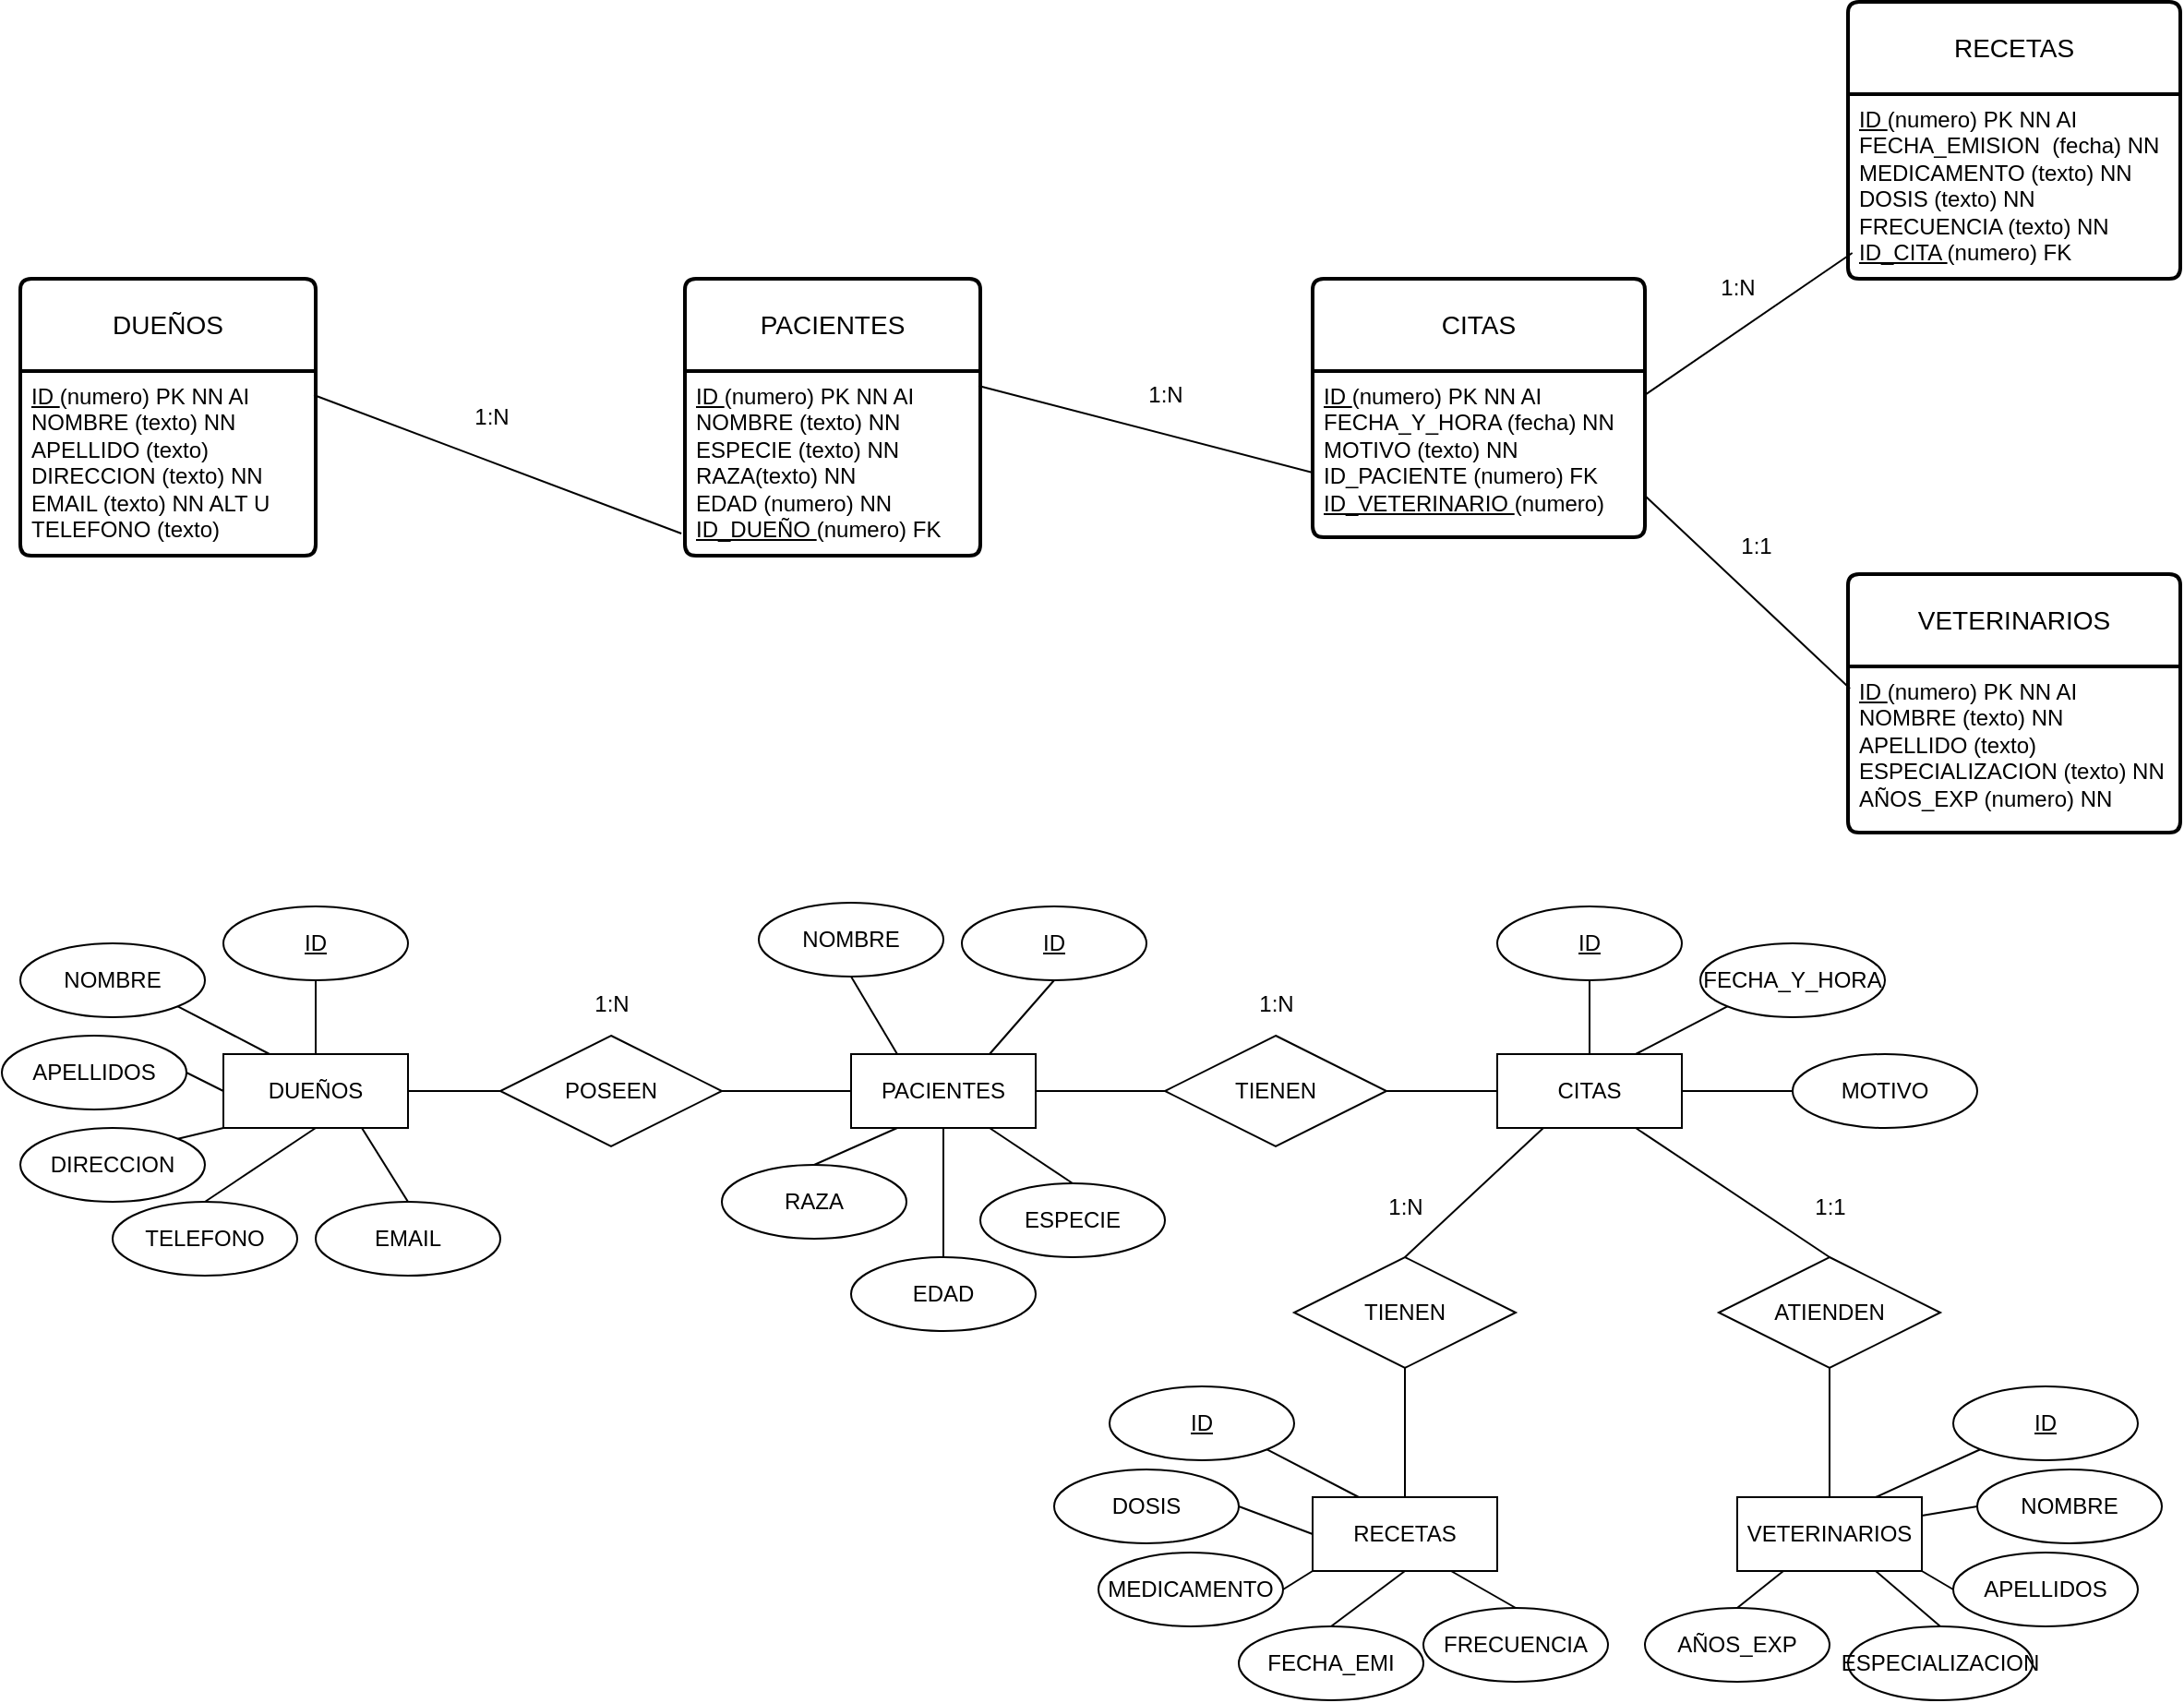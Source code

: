 <mxfile version="24.7.8">
  <diagram name="Página-1" id="VsMF1zyaqfNJRazoi-Hn">
    <mxGraphModel dx="2261" dy="2005" grid="1" gridSize="10" guides="1" tooltips="1" connect="1" arrows="1" fold="1" page="1" pageScale="1" pageWidth="827" pageHeight="1169" math="0" shadow="0">
      <root>
        <mxCell id="0" />
        <mxCell id="1" parent="0" />
        <mxCell id="E3nTgvue2_oqYDqIntTC-2" value="DUEÑOS" style="whiteSpace=wrap;html=1;align=center;" vertex="1" parent="1">
          <mxGeometry x="-110" y="320" width="100" height="40" as="geometry" />
        </mxCell>
        <mxCell id="E3nTgvue2_oqYDqIntTC-3" value="PACIENTES" style="whiteSpace=wrap;html=1;align=center;" vertex="1" parent="1">
          <mxGeometry x="230" y="320" width="100" height="40" as="geometry" />
        </mxCell>
        <mxCell id="E3nTgvue2_oqYDqIntTC-4" value="CITAS" style="whiteSpace=wrap;html=1;align=center;" vertex="1" parent="1">
          <mxGeometry x="580" y="320" width="100" height="40" as="geometry" />
        </mxCell>
        <mxCell id="E3nTgvue2_oqYDqIntTC-5" value="RECETAS" style="whiteSpace=wrap;html=1;align=center;" vertex="1" parent="1">
          <mxGeometry x="480" y="560" width="100" height="40" as="geometry" />
        </mxCell>
        <mxCell id="E3nTgvue2_oqYDqIntTC-7" value="POSEEN" style="shape=rhombus;perimeter=rhombusPerimeter;whiteSpace=wrap;html=1;align=center;" vertex="1" parent="1">
          <mxGeometry x="40" y="310" width="120" height="60" as="geometry" />
        </mxCell>
        <mxCell id="E3nTgvue2_oqYDqIntTC-8" value="TIENEN" style="shape=rhombus;perimeter=rhombusPerimeter;whiteSpace=wrap;html=1;align=center;" vertex="1" parent="1">
          <mxGeometry x="400" y="310" width="120" height="60" as="geometry" />
        </mxCell>
        <mxCell id="E3nTgvue2_oqYDqIntTC-9" value="TIENEN" style="shape=rhombus;perimeter=rhombusPerimeter;whiteSpace=wrap;html=1;align=center;" vertex="1" parent="1">
          <mxGeometry x="470" y="430" width="120" height="60" as="geometry" />
        </mxCell>
        <mxCell id="E3nTgvue2_oqYDqIntTC-10" value="ATIENDEN" style="shape=rhombus;perimeter=rhombusPerimeter;whiteSpace=wrap;html=1;align=center;" vertex="1" parent="1">
          <mxGeometry x="700" y="430" width="120" height="60" as="geometry" />
        </mxCell>
        <mxCell id="E3nTgvue2_oqYDqIntTC-11" value="&lt;u&gt;ID&lt;/u&gt;" style="ellipse;whiteSpace=wrap;html=1;align=center;" vertex="1" parent="1">
          <mxGeometry x="827" y="500" width="100" height="40" as="geometry" />
        </mxCell>
        <mxCell id="E3nTgvue2_oqYDqIntTC-12" value="&lt;u&gt;ID&lt;/u&gt;" style="ellipse;whiteSpace=wrap;html=1;align=center;" vertex="1" parent="1">
          <mxGeometry x="-110" y="240" width="100" height="40" as="geometry" />
        </mxCell>
        <mxCell id="E3nTgvue2_oqYDqIntTC-13" value="&lt;u&gt;ID&lt;/u&gt;" style="ellipse;whiteSpace=wrap;html=1;align=center;" vertex="1" parent="1">
          <mxGeometry x="580" y="240" width="100" height="40" as="geometry" />
        </mxCell>
        <mxCell id="E3nTgvue2_oqYDqIntTC-14" value="&lt;u&gt;ID&lt;/u&gt;" style="ellipse;whiteSpace=wrap;html=1;align=center;" vertex="1" parent="1">
          <mxGeometry x="290" y="240" width="100" height="40" as="geometry" />
        </mxCell>
        <mxCell id="E3nTgvue2_oqYDqIntTC-15" value="&lt;u&gt;ID&lt;/u&gt;" style="ellipse;whiteSpace=wrap;html=1;align=center;" vertex="1" parent="1">
          <mxGeometry x="370" y="500" width="100" height="40" as="geometry" />
        </mxCell>
        <mxCell id="E3nTgvue2_oqYDqIntTC-24" value="APELLIDOS" style="ellipse;whiteSpace=wrap;html=1;align=center;" vertex="1" parent="1">
          <mxGeometry x="-230" y="310" width="100" height="40" as="geometry" />
        </mxCell>
        <mxCell id="E3nTgvue2_oqYDqIntTC-6" value="VETERINARIOS" style="whiteSpace=wrap;html=1;align=center;" vertex="1" parent="1">
          <mxGeometry x="710" y="560" width="100" height="40" as="geometry" />
        </mxCell>
        <mxCell id="E3nTgvue2_oqYDqIntTC-25" value="APELLIDOS" style="ellipse;whiteSpace=wrap;html=1;align=center;" vertex="1" parent="1">
          <mxGeometry x="827" y="590" width="100" height="40" as="geometry" />
        </mxCell>
        <mxCell id="E3nTgvue2_oqYDqIntTC-27" value="DIRECCION" style="ellipse;whiteSpace=wrap;html=1;align=center;" vertex="1" parent="1">
          <mxGeometry x="-220" y="360" width="100" height="40" as="geometry" />
        </mxCell>
        <mxCell id="E3nTgvue2_oqYDqIntTC-28" value="RAZA" style="ellipse;whiteSpace=wrap;html=1;align=center;" vertex="1" parent="1">
          <mxGeometry x="160" y="380" width="100" height="40" as="geometry" />
        </mxCell>
        <mxCell id="E3nTgvue2_oqYDqIntTC-29" value="TELEFONO" style="ellipse;whiteSpace=wrap;html=1;align=center;" vertex="1" parent="1">
          <mxGeometry x="-170" y="400" width="100" height="40" as="geometry" />
        </mxCell>
        <mxCell id="E3nTgvue2_oqYDqIntTC-30" value="EMAIL" style="ellipse;whiteSpace=wrap;html=1;align=center;" vertex="1" parent="1">
          <mxGeometry x="-60" y="400" width="100" height="40" as="geometry" />
        </mxCell>
        <mxCell id="E3nTgvue2_oqYDqIntTC-31" value="1:N" style="text;html=1;align=center;verticalAlign=middle;resizable=0;points=[];autosize=1;strokeColor=none;fillColor=none;" vertex="1" parent="1">
          <mxGeometry x="80" y="278" width="40" height="30" as="geometry" />
        </mxCell>
        <mxCell id="E3nTgvue2_oqYDqIntTC-32" value="NOMBRE" style="ellipse;whiteSpace=wrap;html=1;align=center;" vertex="1" parent="1">
          <mxGeometry x="-220" y="260" width="100" height="40" as="geometry" />
        </mxCell>
        <mxCell id="E3nTgvue2_oqYDqIntTC-33" value="NOMBRE" style="ellipse;whiteSpace=wrap;html=1;align=center;" vertex="1" parent="1">
          <mxGeometry x="180" y="238" width="100" height="40" as="geometry" />
        </mxCell>
        <mxCell id="E3nTgvue2_oqYDqIntTC-34" value="NOMBRE" style="ellipse;whiteSpace=wrap;html=1;align=center;" vertex="1" parent="1">
          <mxGeometry x="840" y="545" width="100" height="40" as="geometry" />
        </mxCell>
        <mxCell id="E3nTgvue2_oqYDqIntTC-35" value="EDAD" style="ellipse;whiteSpace=wrap;html=1;align=center;" vertex="1" parent="1">
          <mxGeometry x="230" y="430" width="100" height="40" as="geometry" />
        </mxCell>
        <mxCell id="E3nTgvue2_oqYDqIntTC-36" value="ESPECIE" style="ellipse;whiteSpace=wrap;html=1;align=center;" vertex="1" parent="1">
          <mxGeometry x="300" y="390" width="100" height="40" as="geometry" />
        </mxCell>
        <mxCell id="E3nTgvue2_oqYDqIntTC-37" value="1:N" style="text;html=1;align=center;verticalAlign=middle;resizable=0;points=[];autosize=1;strokeColor=none;fillColor=none;" vertex="1" parent="1">
          <mxGeometry x="440" y="278" width="40" height="30" as="geometry" />
        </mxCell>
        <mxCell id="E3nTgvue2_oqYDqIntTC-38" value="1:N" style="text;html=1;align=center;verticalAlign=middle;resizable=0;points=[];autosize=1;strokeColor=none;fillColor=none;" vertex="1" parent="1">
          <mxGeometry x="510" y="388" width="40" height="30" as="geometry" />
        </mxCell>
        <mxCell id="E3nTgvue2_oqYDqIntTC-39" value="1:1" style="text;html=1;align=center;verticalAlign=middle;resizable=0;points=[];autosize=1;strokeColor=none;fillColor=none;" vertex="1" parent="1">
          <mxGeometry x="740" y="388" width="40" height="30" as="geometry" />
        </mxCell>
        <mxCell id="E3nTgvue2_oqYDqIntTC-40" value="FECHA_Y_HORA" style="ellipse;whiteSpace=wrap;html=1;align=center;" vertex="1" parent="1">
          <mxGeometry x="690" y="260" width="100" height="40" as="geometry" />
        </mxCell>
        <mxCell id="E3nTgvue2_oqYDqIntTC-41" value="MOTIVO" style="ellipse;whiteSpace=wrap;html=1;align=center;" vertex="1" parent="1">
          <mxGeometry x="740" y="320" width="100" height="40" as="geometry" />
        </mxCell>
        <mxCell id="E3nTgvue2_oqYDqIntTC-42" value="DOSIS" style="ellipse;whiteSpace=wrap;html=1;align=center;" vertex="1" parent="1">
          <mxGeometry x="340" y="545" width="100" height="40" as="geometry" />
        </mxCell>
        <mxCell id="E3nTgvue2_oqYDqIntTC-43" value="MEDICAMENTO" style="ellipse;whiteSpace=wrap;html=1;align=center;" vertex="1" parent="1">
          <mxGeometry x="364" y="590" width="100" height="40" as="geometry" />
        </mxCell>
        <mxCell id="E3nTgvue2_oqYDqIntTC-44" value="FECHA_EMI" style="ellipse;whiteSpace=wrap;html=1;align=center;" vertex="1" parent="1">
          <mxGeometry x="440" y="630" width="100" height="40" as="geometry" />
        </mxCell>
        <mxCell id="E3nTgvue2_oqYDqIntTC-45" value="FRECUENCIA" style="ellipse;whiteSpace=wrap;html=1;align=center;" vertex="1" parent="1">
          <mxGeometry x="540" y="620" width="100" height="40" as="geometry" />
        </mxCell>
        <mxCell id="E3nTgvue2_oqYDqIntTC-46" value="ESPECIALIZACION" style="ellipse;whiteSpace=wrap;html=1;align=center;" vertex="1" parent="1">
          <mxGeometry x="770" y="630" width="100" height="40" as="geometry" />
        </mxCell>
        <mxCell id="E3nTgvue2_oqYDqIntTC-47" value="AÑOS_EXP" style="ellipse;whiteSpace=wrap;html=1;align=center;" vertex="1" parent="1">
          <mxGeometry x="660" y="620" width="100" height="40" as="geometry" />
        </mxCell>
        <mxCell id="E3nTgvue2_oqYDqIntTC-48" value="" style="endArrow=none;html=1;rounded=0;exitX=0.5;exitY=1;exitDx=0;exitDy=0;entryX=0.5;entryY=0;entryDx=0;entryDy=0;" edge="1" parent="1" source="E3nTgvue2_oqYDqIntTC-12" target="E3nTgvue2_oqYDqIntTC-2">
          <mxGeometry relative="1" as="geometry">
            <mxPoint x="230" y="300" as="sourcePoint" />
            <mxPoint x="390" y="300" as="targetPoint" />
          </mxGeometry>
        </mxCell>
        <mxCell id="E3nTgvue2_oqYDqIntTC-49" value="" style="endArrow=none;html=1;rounded=0;exitX=1;exitY=1;exitDx=0;exitDy=0;entryX=0.25;entryY=0;entryDx=0;entryDy=0;" edge="1" parent="1" source="E3nTgvue2_oqYDqIntTC-32" target="E3nTgvue2_oqYDqIntTC-2">
          <mxGeometry relative="1" as="geometry">
            <mxPoint x="-50" y="290" as="sourcePoint" />
            <mxPoint x="-50" y="330" as="targetPoint" />
          </mxGeometry>
        </mxCell>
        <mxCell id="E3nTgvue2_oqYDqIntTC-50" value="" style="endArrow=none;html=1;rounded=0;exitX=0.75;exitY=1;exitDx=0;exitDy=0;entryX=0.5;entryY=0;entryDx=0;entryDy=0;" edge="1" parent="1" source="E3nTgvue2_oqYDqIntTC-2" target="E3nTgvue2_oqYDqIntTC-30">
          <mxGeometry relative="1" as="geometry">
            <mxPoint x="-40" y="300" as="sourcePoint" />
            <mxPoint x="-40" y="340" as="targetPoint" />
          </mxGeometry>
        </mxCell>
        <mxCell id="E3nTgvue2_oqYDqIntTC-51" value="" style="endArrow=none;html=1;rounded=0;exitX=1;exitY=0.5;exitDx=0;exitDy=0;entryX=0;entryY=0.5;entryDx=0;entryDy=0;" edge="1" parent="1" source="E3nTgvue2_oqYDqIntTC-24" target="E3nTgvue2_oqYDqIntTC-2">
          <mxGeometry relative="1" as="geometry">
            <mxPoint x="-125" y="304" as="sourcePoint" />
            <mxPoint x="-75" y="330" as="targetPoint" />
          </mxGeometry>
        </mxCell>
        <mxCell id="E3nTgvue2_oqYDqIntTC-52" value="" style="endArrow=none;html=1;rounded=0;exitX=0.5;exitY=0;exitDx=0;exitDy=0;entryX=0.5;entryY=1;entryDx=0;entryDy=0;" edge="1" parent="1" source="E3nTgvue2_oqYDqIntTC-29" target="E3nTgvue2_oqYDqIntTC-2">
          <mxGeometry relative="1" as="geometry">
            <mxPoint x="-115" y="314" as="sourcePoint" />
            <mxPoint x="-65" y="340" as="targetPoint" />
          </mxGeometry>
        </mxCell>
        <mxCell id="E3nTgvue2_oqYDqIntTC-53" value="" style="endArrow=none;html=1;rounded=0;exitX=0;exitY=1;exitDx=0;exitDy=0;entryX=1;entryY=0;entryDx=0;entryDy=0;" edge="1" parent="1" source="E3nTgvue2_oqYDqIntTC-2" target="E3nTgvue2_oqYDqIntTC-27">
          <mxGeometry relative="1" as="geometry">
            <mxPoint x="-115" y="314" as="sourcePoint" />
            <mxPoint x="-65" y="340" as="targetPoint" />
          </mxGeometry>
        </mxCell>
        <mxCell id="E3nTgvue2_oqYDqIntTC-54" value="" style="endArrow=none;html=1;rounded=0;exitX=0;exitY=0.5;exitDx=0;exitDy=0;entryX=1;entryY=0.5;entryDx=0;entryDy=0;" edge="1" parent="1" source="E3nTgvue2_oqYDqIntTC-7" target="E3nTgvue2_oqYDqIntTC-2">
          <mxGeometry relative="1" as="geometry">
            <mxPoint x="-105" y="324" as="sourcePoint" />
            <mxPoint x="-55" y="350" as="targetPoint" />
          </mxGeometry>
        </mxCell>
        <mxCell id="E3nTgvue2_oqYDqIntTC-55" value="" style="endArrow=none;html=1;rounded=0;exitX=0;exitY=0.5;exitDx=0;exitDy=0;entryX=1;entryY=0.5;entryDx=0;entryDy=0;" edge="1" parent="1" source="E3nTgvue2_oqYDqIntTC-3" target="E3nTgvue2_oqYDqIntTC-7">
          <mxGeometry relative="1" as="geometry">
            <mxPoint x="50" y="350" as="sourcePoint" />
            <mxPoint y="350" as="targetPoint" />
          </mxGeometry>
        </mxCell>
        <mxCell id="E3nTgvue2_oqYDqIntTC-56" value="" style="endArrow=none;html=1;rounded=0;exitX=0.25;exitY=1;exitDx=0;exitDy=0;entryX=0.5;entryY=0;entryDx=0;entryDy=0;" edge="1" parent="1" source="E3nTgvue2_oqYDqIntTC-3" target="E3nTgvue2_oqYDqIntTC-28">
          <mxGeometry relative="1" as="geometry">
            <mxPoint x="240" y="350" as="sourcePoint" />
            <mxPoint x="170" y="350" as="targetPoint" />
          </mxGeometry>
        </mxCell>
        <mxCell id="E3nTgvue2_oqYDqIntTC-57" value="" style="endArrow=none;html=1;rounded=0;exitX=0.25;exitY=0;exitDx=0;exitDy=0;entryX=0.5;entryY=1;entryDx=0;entryDy=0;" edge="1" parent="1" source="E3nTgvue2_oqYDqIntTC-3" target="E3nTgvue2_oqYDqIntTC-33">
          <mxGeometry relative="1" as="geometry">
            <mxPoint x="265" y="370" as="sourcePoint" />
            <mxPoint x="220" y="390" as="targetPoint" />
          </mxGeometry>
        </mxCell>
        <mxCell id="E3nTgvue2_oqYDqIntTC-58" value="" style="endArrow=none;html=1;rounded=0;exitX=0.5;exitY=1;exitDx=0;exitDy=0;entryX=0.5;entryY=0;entryDx=0;entryDy=0;" edge="1" parent="1" source="E3nTgvue2_oqYDqIntTC-3" target="E3nTgvue2_oqYDqIntTC-35">
          <mxGeometry relative="1" as="geometry">
            <mxPoint x="275" y="380" as="sourcePoint" />
            <mxPoint x="230" y="400" as="targetPoint" />
          </mxGeometry>
        </mxCell>
        <mxCell id="E3nTgvue2_oqYDqIntTC-59" value="" style="endArrow=none;html=1;rounded=0;exitX=0.75;exitY=1;exitDx=0;exitDy=0;entryX=0.5;entryY=0;entryDx=0;entryDy=0;" edge="1" parent="1" source="E3nTgvue2_oqYDqIntTC-3" target="E3nTgvue2_oqYDqIntTC-36">
          <mxGeometry relative="1" as="geometry">
            <mxPoint x="285" y="390" as="sourcePoint" />
            <mxPoint x="240" y="410" as="targetPoint" />
          </mxGeometry>
        </mxCell>
        <mxCell id="E3nTgvue2_oqYDqIntTC-61" value="" style="endArrow=none;html=1;rounded=0;exitX=0.5;exitY=1;exitDx=0;exitDy=0;entryX=0.75;entryY=0;entryDx=0;entryDy=0;" edge="1" parent="1" source="E3nTgvue2_oqYDqIntTC-14" target="E3nTgvue2_oqYDqIntTC-3">
          <mxGeometry relative="1" as="geometry">
            <mxPoint x="275" y="380" as="sourcePoint" />
            <mxPoint x="230" y="400" as="targetPoint" />
          </mxGeometry>
        </mxCell>
        <mxCell id="E3nTgvue2_oqYDqIntTC-63" value="" style="endArrow=none;html=1;rounded=0;exitX=0;exitY=0.5;exitDx=0;exitDy=0;entryX=1;entryY=0.5;entryDx=0;entryDy=0;" edge="1" parent="1" source="E3nTgvue2_oqYDqIntTC-8" target="E3nTgvue2_oqYDqIntTC-3">
          <mxGeometry relative="1" as="geometry">
            <mxPoint x="350" y="290" as="sourcePoint" />
            <mxPoint x="315" y="330" as="targetPoint" />
          </mxGeometry>
        </mxCell>
        <mxCell id="E3nTgvue2_oqYDqIntTC-64" value="" style="endArrow=none;html=1;rounded=0;exitX=0.5;exitY=0;exitDx=0;exitDy=0;entryX=0.25;entryY=1;entryDx=0;entryDy=0;" edge="1" parent="1" source="E3nTgvue2_oqYDqIntTC-9" target="E3nTgvue2_oqYDqIntTC-4">
          <mxGeometry relative="1" as="geometry">
            <mxPoint x="680" y="390" as="sourcePoint" />
            <mxPoint x="610" y="390" as="targetPoint" />
          </mxGeometry>
        </mxCell>
        <mxCell id="E3nTgvue2_oqYDqIntTC-65" value="" style="endArrow=none;html=1;rounded=0;exitX=0;exitY=0.5;exitDx=0;exitDy=0;entryX=1;entryY=0.5;entryDx=0;entryDy=0;" edge="1" parent="1" source="E3nTgvue2_oqYDqIntTC-41" target="E3nTgvue2_oqYDqIntTC-4">
          <mxGeometry relative="1" as="geometry">
            <mxPoint x="420" y="360" as="sourcePoint" />
            <mxPoint x="350" y="360" as="targetPoint" />
          </mxGeometry>
        </mxCell>
        <mxCell id="E3nTgvue2_oqYDqIntTC-66" value="" style="endArrow=none;html=1;rounded=0;exitX=0;exitY=1;exitDx=0;exitDy=0;entryX=0.75;entryY=0;entryDx=0;entryDy=0;" edge="1" parent="1" source="E3nTgvue2_oqYDqIntTC-40" target="E3nTgvue2_oqYDqIntTC-4">
          <mxGeometry relative="1" as="geometry">
            <mxPoint x="430" y="370" as="sourcePoint" />
            <mxPoint x="360" y="370" as="targetPoint" />
          </mxGeometry>
        </mxCell>
        <mxCell id="E3nTgvue2_oqYDqIntTC-67" value="" style="endArrow=none;html=1;rounded=0;exitX=0.5;exitY=1;exitDx=0;exitDy=0;entryX=0.5;entryY=0;entryDx=0;entryDy=0;" edge="1" parent="1" source="E3nTgvue2_oqYDqIntTC-13" target="E3nTgvue2_oqYDqIntTC-4">
          <mxGeometry relative="1" as="geometry">
            <mxPoint x="440" y="380" as="sourcePoint" />
            <mxPoint x="370" y="380" as="targetPoint" />
          </mxGeometry>
        </mxCell>
        <mxCell id="E3nTgvue2_oqYDqIntTC-68" value="" style="endArrow=none;html=1;rounded=0;exitX=1;exitY=0.5;exitDx=0;exitDy=0;entryX=0;entryY=0.5;entryDx=0;entryDy=0;" edge="1" parent="1" source="E3nTgvue2_oqYDqIntTC-8" target="E3nTgvue2_oqYDqIntTC-4">
          <mxGeometry relative="1" as="geometry">
            <mxPoint x="450" y="390" as="sourcePoint" />
            <mxPoint x="430" y="390" as="targetPoint" />
          </mxGeometry>
        </mxCell>
        <mxCell id="E3nTgvue2_oqYDqIntTC-69" value="" style="endArrow=none;html=1;rounded=0;exitX=0.5;exitY=0;exitDx=0;exitDy=0;entryX=0.75;entryY=1;entryDx=0;entryDy=0;" edge="1" parent="1" source="E3nTgvue2_oqYDqIntTC-10" target="E3nTgvue2_oqYDqIntTC-4">
          <mxGeometry relative="1" as="geometry">
            <mxPoint x="690" y="400" as="sourcePoint" />
            <mxPoint x="620" y="400" as="targetPoint" />
          </mxGeometry>
        </mxCell>
        <mxCell id="E3nTgvue2_oqYDqIntTC-70" value="" style="endArrow=none;html=1;rounded=0;exitX=0.5;exitY=0;exitDx=0;exitDy=0;entryX=0.5;entryY=1;entryDx=0;entryDy=0;" edge="1" parent="1" source="E3nTgvue2_oqYDqIntTC-5" target="E3nTgvue2_oqYDqIntTC-9">
          <mxGeometry relative="1" as="geometry">
            <mxPoint x="700" y="410" as="sourcePoint" />
            <mxPoint x="630" y="410" as="targetPoint" />
          </mxGeometry>
        </mxCell>
        <mxCell id="E3nTgvue2_oqYDqIntTC-71" value="" style="endArrow=none;html=1;rounded=0;exitX=0.5;exitY=0;exitDx=0;exitDy=0;entryX=0.5;entryY=1;entryDx=0;entryDy=0;" edge="1" parent="1" source="E3nTgvue2_oqYDqIntTC-6" target="E3nTgvue2_oqYDqIntTC-10">
          <mxGeometry relative="1" as="geometry">
            <mxPoint x="710" y="420" as="sourcePoint" />
            <mxPoint x="640" y="420" as="targetPoint" />
          </mxGeometry>
        </mxCell>
        <mxCell id="E3nTgvue2_oqYDqIntTC-72" value="" style="endArrow=none;html=1;rounded=0;exitX=0;exitY=1;exitDx=0;exitDy=0;entryX=1;entryY=0.5;entryDx=0;entryDy=0;" edge="1" parent="1" source="E3nTgvue2_oqYDqIntTC-5" target="E3nTgvue2_oqYDqIntTC-43">
          <mxGeometry relative="1" as="geometry">
            <mxPoint x="540" y="570" as="sourcePoint" />
            <mxPoint x="540" y="500" as="targetPoint" />
          </mxGeometry>
        </mxCell>
        <mxCell id="E3nTgvue2_oqYDqIntTC-73" value="" style="endArrow=none;html=1;rounded=0;exitX=0.5;exitY=0;exitDx=0;exitDy=0;entryX=0.5;entryY=1;entryDx=0;entryDy=0;" edge="1" parent="1" source="E3nTgvue2_oqYDqIntTC-44" target="E3nTgvue2_oqYDqIntTC-5">
          <mxGeometry relative="1" as="geometry">
            <mxPoint x="550" y="580" as="sourcePoint" />
            <mxPoint x="550" y="510" as="targetPoint" />
          </mxGeometry>
        </mxCell>
        <mxCell id="E3nTgvue2_oqYDqIntTC-74" value="" style="endArrow=none;html=1;rounded=0;exitX=0.5;exitY=0;exitDx=0;exitDy=0;entryX=0.75;entryY=1;entryDx=0;entryDy=0;" edge="1" parent="1" source="E3nTgvue2_oqYDqIntTC-45" target="E3nTgvue2_oqYDqIntTC-5">
          <mxGeometry relative="1" as="geometry">
            <mxPoint x="560" y="590" as="sourcePoint" />
            <mxPoint x="560" y="520" as="targetPoint" />
          </mxGeometry>
        </mxCell>
        <mxCell id="E3nTgvue2_oqYDqIntTC-75" value="" style="endArrow=none;html=1;rounded=0;exitX=0;exitY=0.5;exitDx=0;exitDy=0;entryX=1;entryY=0.5;entryDx=0;entryDy=0;" edge="1" parent="1" source="E3nTgvue2_oqYDqIntTC-5" target="E3nTgvue2_oqYDqIntTC-42">
          <mxGeometry relative="1" as="geometry">
            <mxPoint x="570" y="600" as="sourcePoint" />
            <mxPoint x="570" y="530" as="targetPoint" />
          </mxGeometry>
        </mxCell>
        <mxCell id="E3nTgvue2_oqYDqIntTC-76" value="" style="endArrow=none;html=1;rounded=0;exitX=0.25;exitY=0;exitDx=0;exitDy=0;entryX=1;entryY=1;entryDx=0;entryDy=0;" edge="1" parent="1" source="E3nTgvue2_oqYDqIntTC-5" target="E3nTgvue2_oqYDqIntTC-15">
          <mxGeometry relative="1" as="geometry">
            <mxPoint x="580" y="610" as="sourcePoint" />
            <mxPoint x="580" y="540" as="targetPoint" />
          </mxGeometry>
        </mxCell>
        <mxCell id="E3nTgvue2_oqYDqIntTC-77" value="" style="endArrow=none;html=1;rounded=0;exitX=0.75;exitY=1;exitDx=0;exitDy=0;entryX=0.5;entryY=0;entryDx=0;entryDy=0;" edge="1" parent="1" source="E3nTgvue2_oqYDqIntTC-6" target="E3nTgvue2_oqYDqIntTC-46">
          <mxGeometry relative="1" as="geometry">
            <mxPoint x="590" y="620" as="sourcePoint" />
            <mxPoint x="590" y="550" as="targetPoint" />
          </mxGeometry>
        </mxCell>
        <mxCell id="E3nTgvue2_oqYDqIntTC-78" value="" style="endArrow=none;html=1;rounded=0;exitX=1;exitY=1;exitDx=0;exitDy=0;entryX=0;entryY=0.5;entryDx=0;entryDy=0;" edge="1" parent="1" source="E3nTgvue2_oqYDqIntTC-6" target="E3nTgvue2_oqYDqIntTC-25">
          <mxGeometry relative="1" as="geometry">
            <mxPoint x="680" y="600" as="sourcePoint" />
            <mxPoint x="680" y="530" as="targetPoint" />
          </mxGeometry>
        </mxCell>
        <mxCell id="E3nTgvue2_oqYDqIntTC-79" value="" style="endArrow=none;html=1;rounded=0;exitX=1;exitY=0.25;exitDx=0;exitDy=0;entryX=0;entryY=0.5;entryDx=0;entryDy=0;" edge="1" parent="1" source="E3nTgvue2_oqYDqIntTC-6" target="E3nTgvue2_oqYDqIntTC-34">
          <mxGeometry relative="1" as="geometry">
            <mxPoint x="610" y="640" as="sourcePoint" />
            <mxPoint x="610" y="570" as="targetPoint" />
          </mxGeometry>
        </mxCell>
        <mxCell id="E3nTgvue2_oqYDqIntTC-80" value="" style="endArrow=none;html=1;rounded=0;exitX=0.75;exitY=0;exitDx=0;exitDy=0;entryX=0;entryY=1;entryDx=0;entryDy=0;" edge="1" parent="1" source="E3nTgvue2_oqYDqIntTC-6" target="E3nTgvue2_oqYDqIntTC-11">
          <mxGeometry relative="1" as="geometry">
            <mxPoint x="620" y="650" as="sourcePoint" />
            <mxPoint x="620" y="580" as="targetPoint" />
          </mxGeometry>
        </mxCell>
        <mxCell id="E3nTgvue2_oqYDqIntTC-81" value="" style="endArrow=none;html=1;rounded=0;exitX=0.5;exitY=0;exitDx=0;exitDy=0;entryX=0.25;entryY=1;entryDx=0;entryDy=0;" edge="1" parent="1" source="E3nTgvue2_oqYDqIntTC-47" target="E3nTgvue2_oqYDqIntTC-6">
          <mxGeometry relative="1" as="geometry">
            <mxPoint x="630" y="660" as="sourcePoint" />
            <mxPoint x="630" y="590" as="targetPoint" />
          </mxGeometry>
        </mxCell>
        <mxCell id="E3nTgvue2_oqYDqIntTC-82" value="VETERINARIOS" style="swimlane;childLayout=stackLayout;horizontal=1;startSize=50;horizontalStack=0;rounded=1;fontSize=14;fontStyle=0;strokeWidth=2;resizeParent=0;resizeLast=1;shadow=0;dashed=0;align=center;arcSize=4;whiteSpace=wrap;html=1;" vertex="1" parent="1">
          <mxGeometry x="770" y="60" width="180" height="140" as="geometry" />
        </mxCell>
        <mxCell id="E3nTgvue2_oqYDqIntTC-83" value="&lt;u&gt;ID &lt;/u&gt;(numero) PK NN AI&lt;div&gt;&lt;div&gt;NOMBRE (texto) NN&lt;/div&gt;&lt;div&gt;APELLIDO (texto)&lt;/div&gt;&lt;/div&gt;&lt;div&gt;ESPECIALIZACION (texto) NN&lt;/div&gt;&lt;div&gt;AÑOS_EXP (numero) NN&lt;/div&gt;" style="align=left;strokeColor=none;fillColor=none;spacingLeft=4;fontSize=12;verticalAlign=top;resizable=0;rotatable=0;part=1;html=1;" vertex="1" parent="E3nTgvue2_oqYDqIntTC-82">
          <mxGeometry y="50" width="180" height="90" as="geometry" />
        </mxCell>
        <mxCell id="E3nTgvue2_oqYDqIntTC-84" value="RECETAS" style="swimlane;childLayout=stackLayout;horizontal=1;startSize=50;horizontalStack=0;rounded=1;fontSize=14;fontStyle=0;strokeWidth=2;resizeParent=0;resizeLast=1;shadow=0;dashed=0;align=center;arcSize=4;whiteSpace=wrap;html=1;" vertex="1" parent="1">
          <mxGeometry x="770" y="-250" width="180" height="150" as="geometry" />
        </mxCell>
        <mxCell id="E3nTgvue2_oqYDqIntTC-85" value="&lt;u style=&quot;&quot;&gt;ID &lt;/u&gt;(numero) PK NN AI&lt;div&gt;FECHA_EMISION&amp;nbsp; (fecha) NN&lt;/div&gt;&lt;div&gt;MEDICAMENTO (texto) NN&lt;/div&gt;&lt;div&gt;DOSIS (texto) NN&lt;/div&gt;&lt;div&gt;FRECUENCIA (texto) NN&lt;/div&gt;&lt;div&gt;&lt;u style=&quot;&quot;&gt;ID_CITA &lt;/u&gt;(numero) FK&lt;/div&gt;" style="align=left;strokeColor=none;fillColor=none;spacingLeft=4;fontSize=12;verticalAlign=top;resizable=0;rotatable=0;part=1;html=1;" vertex="1" parent="E3nTgvue2_oqYDqIntTC-84">
          <mxGeometry y="50" width="180" height="100" as="geometry" />
        </mxCell>
        <mxCell id="E3nTgvue2_oqYDqIntTC-86" value="CITAS" style="swimlane;childLayout=stackLayout;horizontal=1;startSize=50;horizontalStack=0;rounded=1;fontSize=14;fontStyle=0;strokeWidth=2;resizeParent=0;resizeLast=1;shadow=0;dashed=0;align=center;arcSize=4;whiteSpace=wrap;html=1;" vertex="1" parent="1">
          <mxGeometry x="480" y="-100" width="180" height="140" as="geometry" />
        </mxCell>
        <mxCell id="E3nTgvue2_oqYDqIntTC-87" value="&lt;u style=&quot;&quot;&gt;ID &lt;/u&gt;(numero) PK NN AI&lt;div&gt;FECHA_Y_HORA (fecha) NN&lt;br&gt;&lt;div&gt;MOTIVO (texto) NN&lt;/div&gt;&lt;/div&gt;&lt;div&gt;ID_PACIENTE (numero) FK&lt;/div&gt;&lt;div&gt;&lt;u style=&quot;&quot;&gt;ID_VETERINARIO &lt;/u&gt;(numero)&lt;/div&gt;" style="align=left;strokeColor=none;fillColor=none;spacingLeft=4;fontSize=12;verticalAlign=top;resizable=0;rotatable=0;part=1;html=1;" vertex="1" parent="E3nTgvue2_oqYDqIntTC-86">
          <mxGeometry y="50" width="180" height="90" as="geometry" />
        </mxCell>
        <mxCell id="E3nTgvue2_oqYDqIntTC-88" value="PACIENTES" style="swimlane;childLayout=stackLayout;horizontal=1;startSize=50;horizontalStack=0;rounded=1;fontSize=14;fontStyle=0;strokeWidth=2;resizeParent=0;resizeLast=1;shadow=0;dashed=0;align=center;arcSize=4;whiteSpace=wrap;html=1;" vertex="1" parent="1">
          <mxGeometry x="140" y="-100" width="160" height="150" as="geometry" />
        </mxCell>
        <mxCell id="E3nTgvue2_oqYDqIntTC-89" value="&lt;u style=&quot;&quot;&gt;ID &lt;/u&gt;(numero) PK NN AI&lt;div&gt;NOMBRE (texto) NN&lt;br&gt;&lt;/div&gt;&lt;div&gt;ESPECIE&amp;nbsp;&lt;span style=&quot;background-color: initial;&quot;&gt;(texto) NN&lt;/span&gt;&lt;/div&gt;&lt;div&gt;RAZA&lt;span style=&quot;background-color: initial;&quot;&gt;(texto) NN&lt;/span&gt;&lt;/div&gt;&lt;div&gt;EDAD (numero) NN&lt;/div&gt;&lt;div&gt;&lt;u style=&quot;&quot;&gt;ID_DUEÑO &lt;/u&gt;(numero) FK&lt;/div&gt;" style="align=left;strokeColor=none;fillColor=none;spacingLeft=4;fontSize=12;verticalAlign=top;resizable=0;rotatable=0;part=1;html=1;" vertex="1" parent="E3nTgvue2_oqYDqIntTC-88">
          <mxGeometry y="50" width="160" height="100" as="geometry" />
        </mxCell>
        <mxCell id="E3nTgvue2_oqYDqIntTC-90" value="DUEÑOS" style="swimlane;childLayout=stackLayout;horizontal=1;startSize=50;horizontalStack=0;rounded=1;fontSize=14;fontStyle=0;strokeWidth=2;resizeParent=0;resizeLast=1;shadow=0;dashed=0;align=center;arcSize=4;whiteSpace=wrap;html=1;" vertex="1" parent="1">
          <mxGeometry x="-220" y="-100" width="160" height="150" as="geometry" />
        </mxCell>
        <mxCell id="E3nTgvue2_oqYDqIntTC-91" value="&lt;u&gt;ID &lt;/u&gt;(numero) PK NN AI&lt;div&gt;NOMBRE (texto) NN&lt;/div&gt;&lt;div&gt;APELLIDO (texto)&lt;/div&gt;&lt;div&gt;DIRECCION (texto) NN&lt;/div&gt;&lt;div&gt;EMAIL (texto) NN ALT U&lt;/div&gt;&lt;div&gt;TELEFONO (texto)&lt;/div&gt;" style="align=left;strokeColor=none;fillColor=none;spacingLeft=4;fontSize=12;verticalAlign=top;resizable=0;rotatable=0;part=1;html=1;" vertex="1" parent="E3nTgvue2_oqYDqIntTC-90">
          <mxGeometry y="50" width="160" height="100" as="geometry" />
        </mxCell>
        <mxCell id="E3nTgvue2_oqYDqIntTC-93" value="" style="endArrow=none;html=1;rounded=0;exitX=0.994;exitY=0.13;exitDx=0;exitDy=0;entryX=-0.012;entryY=0.88;entryDx=0;entryDy=0;entryPerimeter=0;exitPerimeter=0;" edge="1" parent="1" source="E3nTgvue2_oqYDqIntTC-91" target="E3nTgvue2_oqYDqIntTC-89">
          <mxGeometry relative="1" as="geometry">
            <mxPoint x="-20" y="-25.5" as="sourcePoint" />
            <mxPoint x="140" y="-25.5" as="targetPoint" />
          </mxGeometry>
        </mxCell>
        <mxCell id="E3nTgvue2_oqYDqIntTC-94" value="1:N" style="text;html=1;align=center;verticalAlign=middle;resizable=0;points=[];autosize=1;strokeColor=none;fillColor=none;" vertex="1" parent="1">
          <mxGeometry x="15" y="-40" width="40" height="30" as="geometry" />
        </mxCell>
        <mxCell id="E3nTgvue2_oqYDqIntTC-97" value="" style="endArrow=none;html=1;rounded=0;exitX=0.994;exitY=0.08;exitDx=0;exitDy=0;exitPerimeter=0;entryX=0;entryY=0.75;entryDx=0;entryDy=0;" edge="1" parent="1" source="E3nTgvue2_oqYDqIntTC-89" target="E3nTgvue2_oqYDqIntTC-86">
          <mxGeometry relative="1" as="geometry">
            <mxPoint x="320" y="-30.5" as="sourcePoint" />
            <mxPoint x="480" y="-30.5" as="targetPoint" />
          </mxGeometry>
        </mxCell>
        <mxCell id="E3nTgvue2_oqYDqIntTC-98" value="1:N" style="text;html=1;align=center;verticalAlign=middle;resizable=0;points=[];autosize=1;strokeColor=none;fillColor=none;" vertex="1" parent="1">
          <mxGeometry x="380" y="-52" width="40" height="30" as="geometry" />
        </mxCell>
        <mxCell id="E3nTgvue2_oqYDqIntTC-99" value="" style="endArrow=none;html=1;rounded=0;exitX=1;exitY=0.144;exitDx=0;exitDy=0;exitPerimeter=0;entryX=0.013;entryY=0.86;entryDx=0;entryDy=0;entryPerimeter=0;" edge="1" parent="1" source="E3nTgvue2_oqYDqIntTC-87" target="E3nTgvue2_oqYDqIntTC-85">
          <mxGeometry relative="1" as="geometry">
            <mxPoint x="510" y="90" as="sourcePoint" />
            <mxPoint x="670" y="90" as="targetPoint" />
          </mxGeometry>
        </mxCell>
        <mxCell id="E3nTgvue2_oqYDqIntTC-100" value="1:N" style="text;html=1;align=center;verticalAlign=middle;resizable=0;points=[];autosize=1;strokeColor=none;fillColor=none;" vertex="1" parent="1">
          <mxGeometry x="690" y="-110" width="40" height="30" as="geometry" />
        </mxCell>
        <mxCell id="E3nTgvue2_oqYDqIntTC-101" value="" style="endArrow=none;html=1;rounded=0;exitX=1;exitY=0.75;exitDx=0;exitDy=0;entryX=0.006;entryY=0.133;entryDx=0;entryDy=0;entryPerimeter=0;" edge="1" parent="1" source="E3nTgvue2_oqYDqIntTC-87" target="E3nTgvue2_oqYDqIntTC-83">
          <mxGeometry relative="1" as="geometry">
            <mxPoint x="670" y="-27" as="sourcePoint" />
            <mxPoint x="782" y="-104" as="targetPoint" />
          </mxGeometry>
        </mxCell>
        <mxCell id="E3nTgvue2_oqYDqIntTC-102" value="1:1" style="text;html=1;align=center;verticalAlign=middle;resizable=0;points=[];autosize=1;strokeColor=none;fillColor=none;" vertex="1" parent="1">
          <mxGeometry x="700" y="30" width="40" height="30" as="geometry" />
        </mxCell>
      </root>
    </mxGraphModel>
  </diagram>
</mxfile>

